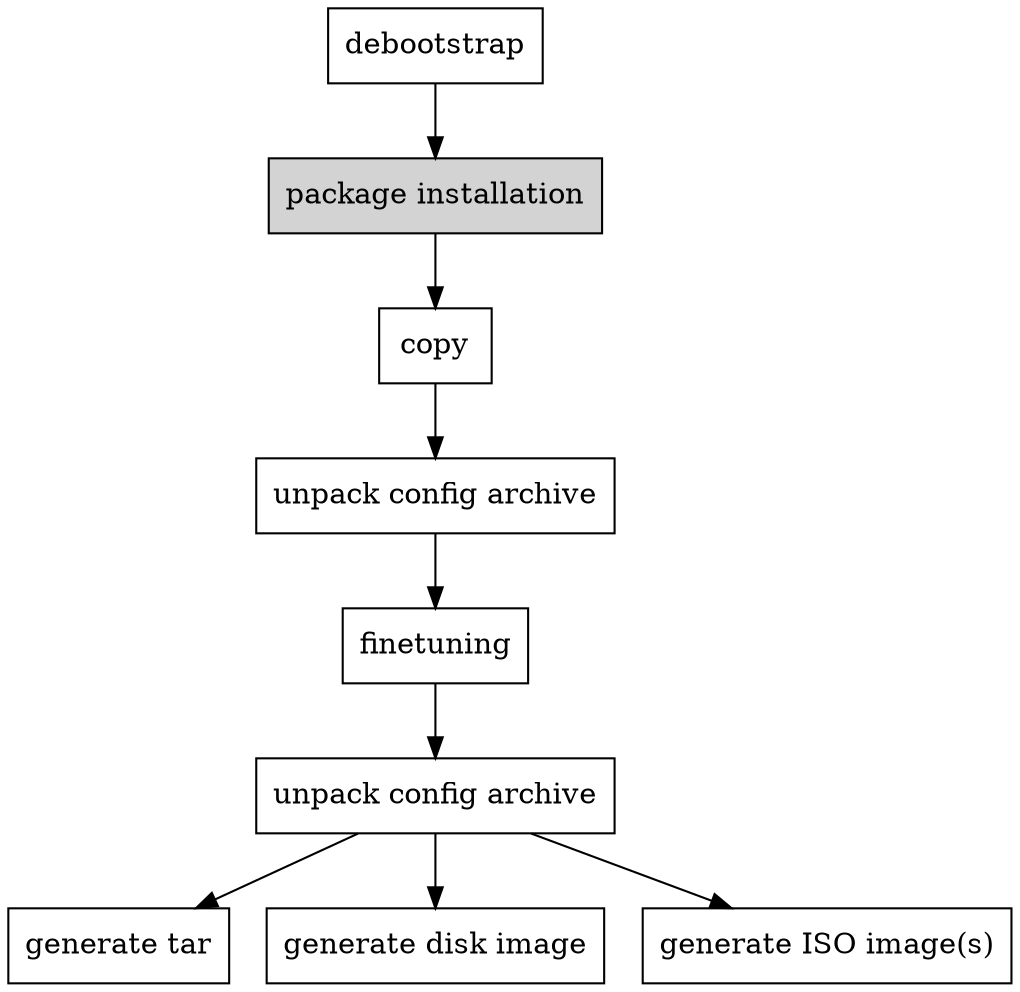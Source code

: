 digraph {
	node [shape="box"]

	debootstrap
	pkg [label="package installation" style="filled" fillcolor="lightgrey"]
	copy
	unpack_cfg_1 [label="unpack config archive"]
	finetuning
	unpack_cfg_2 [label="unpack config archive"]
	tar [label="generate tar"]
	disk_image [label="generate disk image"]
	iso_image [label="generate ISO image(s)"]

	debootstrap -> pkg -> copy -> unpack_cfg_1 -> finetuning -> unpack_cfg_2
	unpack_cfg_2 -> tar
	unpack_cfg_2 -> disk_image
	unpack_cfg_2 -> iso_image
}
